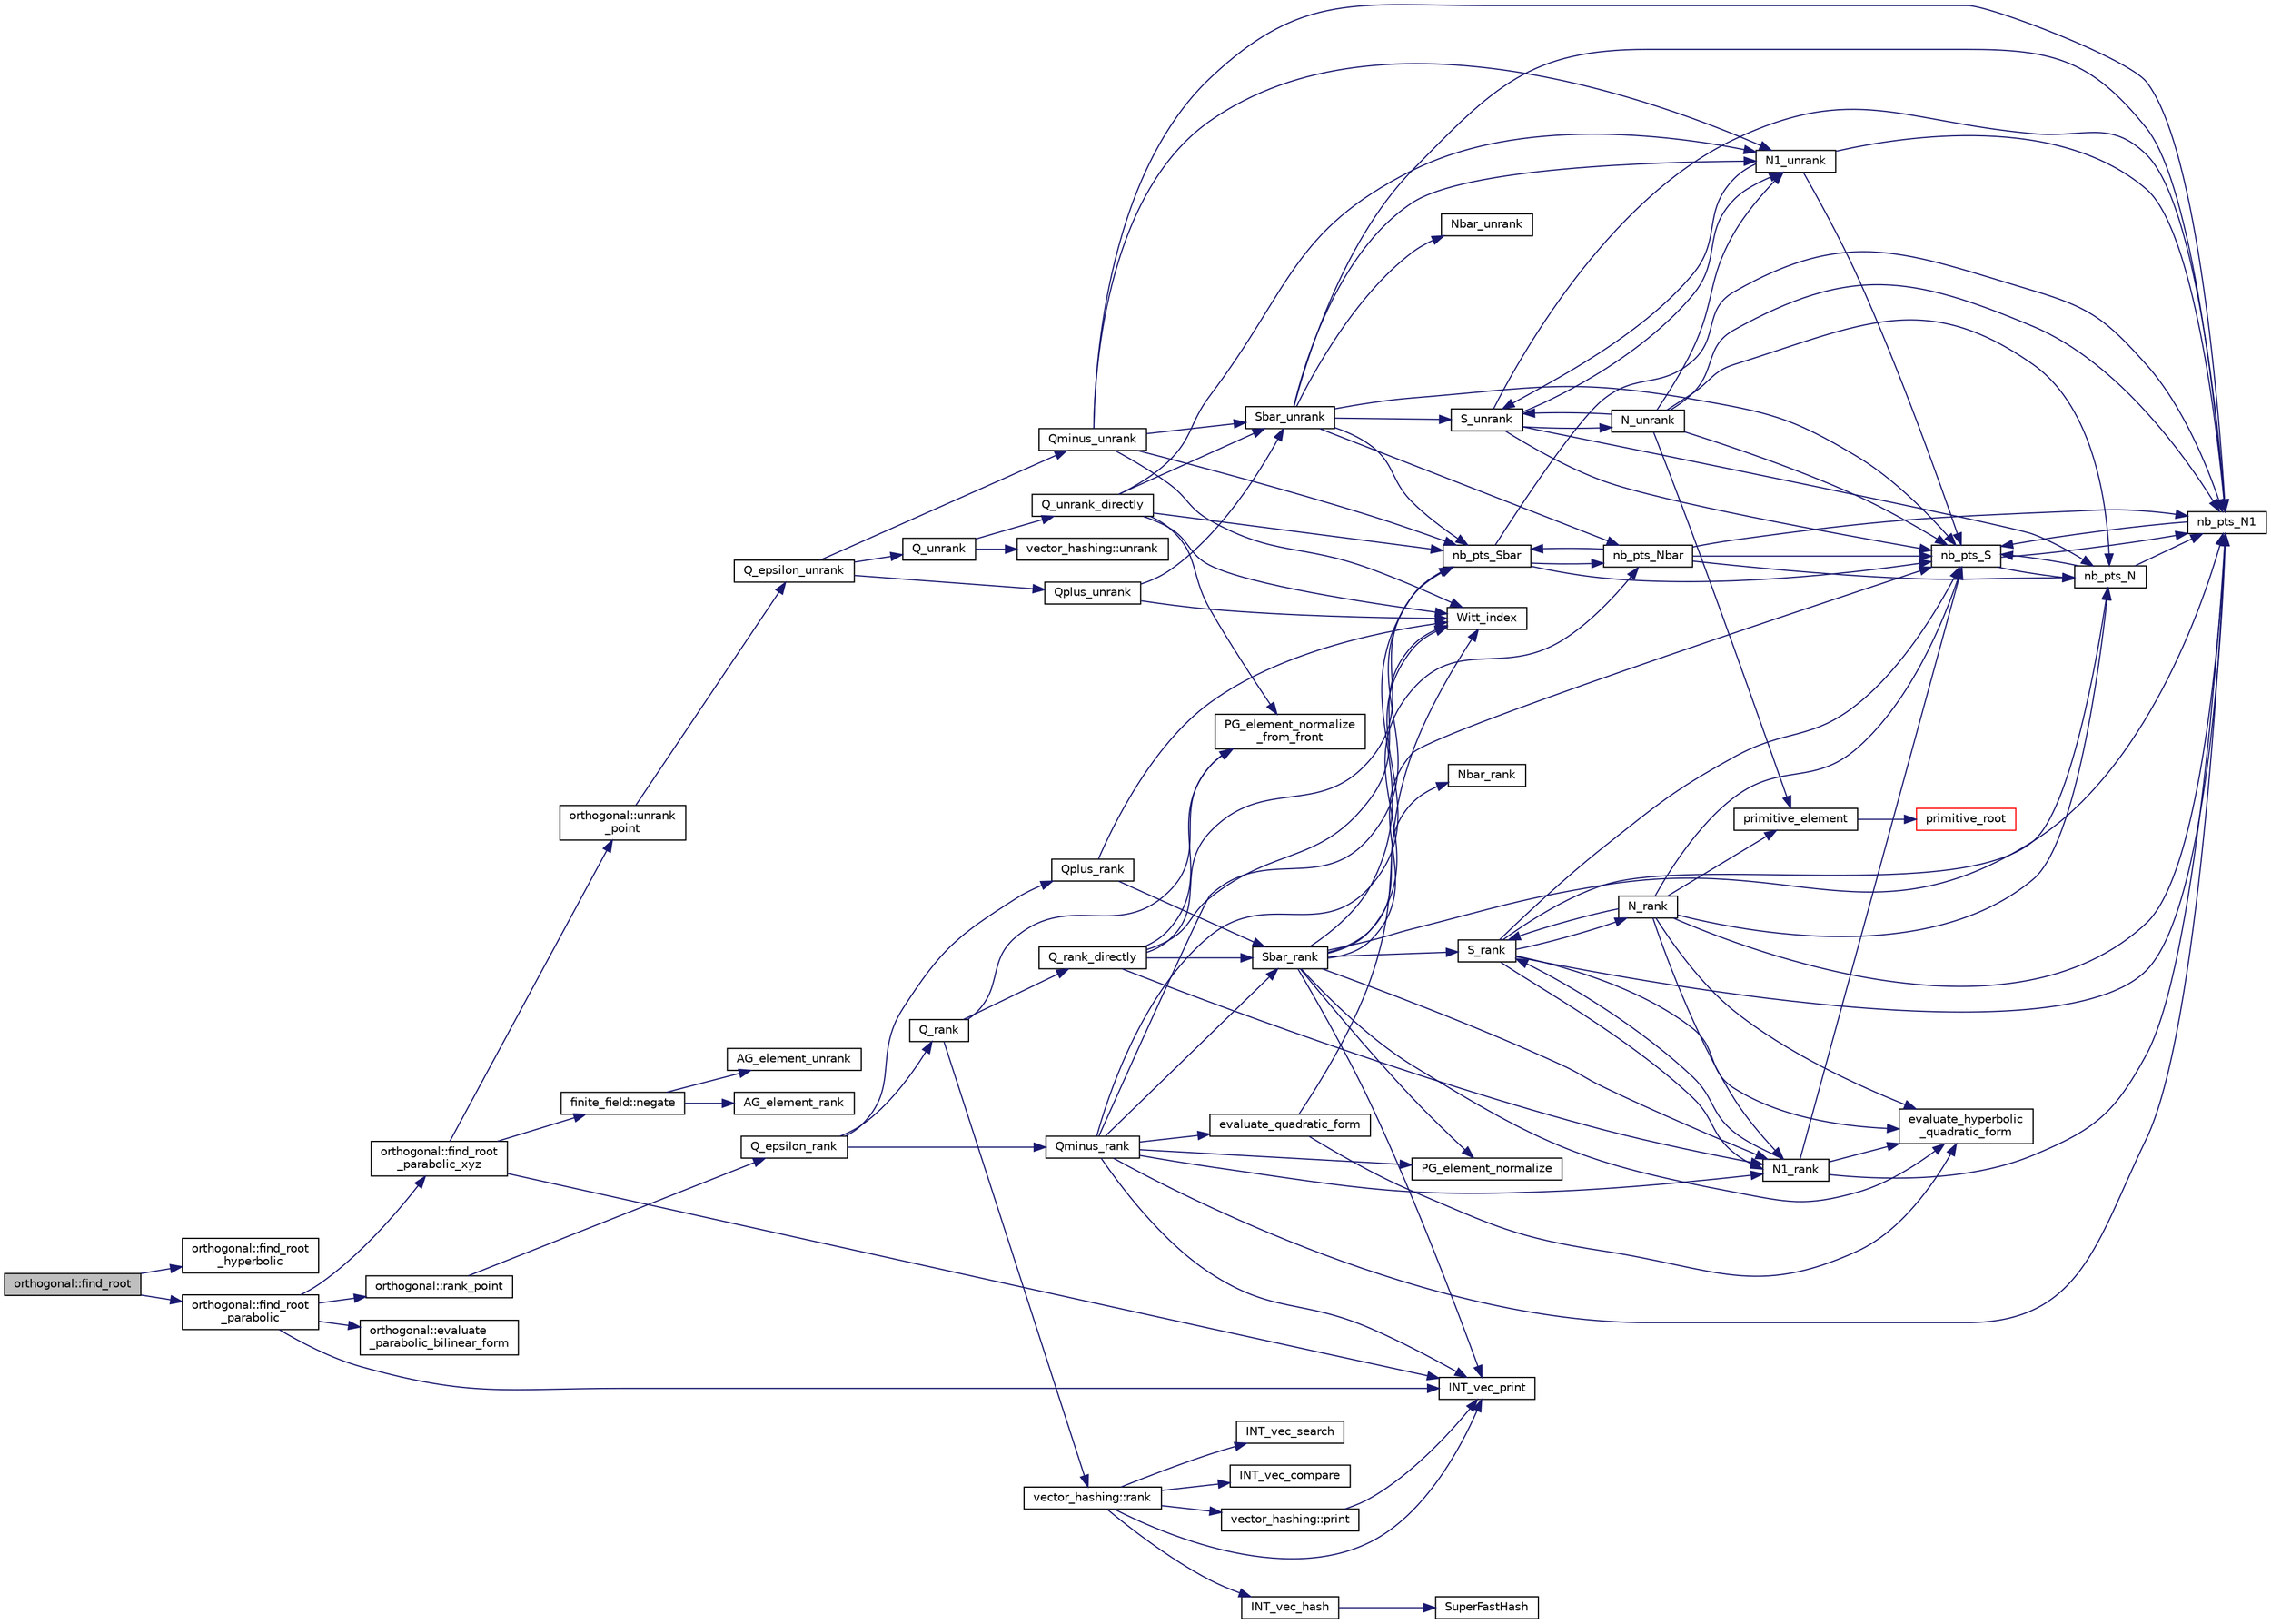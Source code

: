 digraph "orthogonal::find_root"
{
  edge [fontname="Helvetica",fontsize="10",labelfontname="Helvetica",labelfontsize="10"];
  node [fontname="Helvetica",fontsize="10",shape=record];
  rankdir="LR";
  Node4999 [label="orthogonal::find_root",height=0.2,width=0.4,color="black", fillcolor="grey75", style="filled", fontcolor="black"];
  Node4999 -> Node5000 [color="midnightblue",fontsize="10",style="solid",fontname="Helvetica"];
  Node5000 [label="orthogonal::find_root\l_hyperbolic",height=0.2,width=0.4,color="black", fillcolor="white", style="filled",URL="$d7/daa/classorthogonal.html#a4cb66d7aec283cd032a99cb9b2b9992d"];
  Node4999 -> Node5001 [color="midnightblue",fontsize="10",style="solid",fontname="Helvetica"];
  Node5001 [label="orthogonal::find_root\l_parabolic",height=0.2,width=0.4,color="black", fillcolor="white", style="filled",URL="$d7/daa/classorthogonal.html#a2e4453bb31692707f8a9e8b660b2e136"];
  Node5001 -> Node5002 [color="midnightblue",fontsize="10",style="solid",fontname="Helvetica"];
  Node5002 [label="orthogonal::find_root\l_parabolic_xyz",height=0.2,width=0.4,color="black", fillcolor="white", style="filled",URL="$d7/daa/classorthogonal.html#a17dba83065c664a7d174c4693e87493b"];
  Node5002 -> Node5003 [color="midnightblue",fontsize="10",style="solid",fontname="Helvetica"];
  Node5003 [label="orthogonal::unrank\l_point",height=0.2,width=0.4,color="black", fillcolor="white", style="filled",URL="$d7/daa/classorthogonal.html#ab655117100f7c66c19817b84ac5ac0a0"];
  Node5003 -> Node5004 [color="midnightblue",fontsize="10",style="solid",fontname="Helvetica"];
  Node5004 [label="Q_epsilon_unrank",height=0.2,width=0.4,color="black", fillcolor="white", style="filled",URL="$d4/d67/geometry_8h.html#af162c4d30d4a6528299e37551c353e7b"];
  Node5004 -> Node5005 [color="midnightblue",fontsize="10",style="solid",fontname="Helvetica"];
  Node5005 [label="Q_unrank",height=0.2,width=0.4,color="black", fillcolor="white", style="filled",URL="$db/da0/lib_2foundations_2geometry_2orthogonal__points_8_c.html#a6d02923d5b54ef796934e753e6f5b65b"];
  Node5005 -> Node5006 [color="midnightblue",fontsize="10",style="solid",fontname="Helvetica"];
  Node5006 [label="vector_hashing::unrank",height=0.2,width=0.4,color="black", fillcolor="white", style="filled",URL="$d8/daa/classvector__hashing.html#abbebd3a96a6d27a34b9b49af99e2ed3d"];
  Node5005 -> Node5007 [color="midnightblue",fontsize="10",style="solid",fontname="Helvetica"];
  Node5007 [label="Q_unrank_directly",height=0.2,width=0.4,color="black", fillcolor="white", style="filled",URL="$db/da0/lib_2foundations_2geometry_2orthogonal__points_8_c.html#a105e7e72249e78fcf0785c69099d90ce"];
  Node5007 -> Node5008 [color="midnightblue",fontsize="10",style="solid",fontname="Helvetica"];
  Node5008 [label="Witt_index",height=0.2,width=0.4,color="black", fillcolor="white", style="filled",URL="$db/da0/lib_2foundations_2geometry_2orthogonal__points_8_c.html#ab3483ecb9859a6758f82b5327da50534"];
  Node5007 -> Node5009 [color="midnightblue",fontsize="10",style="solid",fontname="Helvetica"];
  Node5009 [label="nb_pts_Sbar",height=0.2,width=0.4,color="black", fillcolor="white", style="filled",URL="$db/da0/lib_2foundations_2geometry_2orthogonal__points_8_c.html#a986dda26505c9934c771578b084f67cc"];
  Node5009 -> Node5010 [color="midnightblue",fontsize="10",style="solid",fontname="Helvetica"];
  Node5010 [label="nb_pts_S",height=0.2,width=0.4,color="black", fillcolor="white", style="filled",URL="$db/da0/lib_2foundations_2geometry_2orthogonal__points_8_c.html#a9bc3dec6e722644d182738102c3e04f3"];
  Node5010 -> Node5011 [color="midnightblue",fontsize="10",style="solid",fontname="Helvetica"];
  Node5011 [label="nb_pts_N",height=0.2,width=0.4,color="black", fillcolor="white", style="filled",URL="$db/da0/lib_2foundations_2geometry_2orthogonal__points_8_c.html#a93e16898c27b1d1c0a6405a7b0615ba6"];
  Node5011 -> Node5010 [color="midnightblue",fontsize="10",style="solid",fontname="Helvetica"];
  Node5011 -> Node5012 [color="midnightblue",fontsize="10",style="solid",fontname="Helvetica"];
  Node5012 [label="nb_pts_N1",height=0.2,width=0.4,color="black", fillcolor="white", style="filled",URL="$db/da0/lib_2foundations_2geometry_2orthogonal__points_8_c.html#ae0f2e1c76523db67b4ec9629ccc35bc6"];
  Node5012 -> Node5010 [color="midnightblue",fontsize="10",style="solid",fontname="Helvetica"];
  Node5010 -> Node5012 [color="midnightblue",fontsize="10",style="solid",fontname="Helvetica"];
  Node5009 -> Node5013 [color="midnightblue",fontsize="10",style="solid",fontname="Helvetica"];
  Node5013 [label="nb_pts_Nbar",height=0.2,width=0.4,color="black", fillcolor="white", style="filled",URL="$db/da0/lib_2foundations_2geometry_2orthogonal__points_8_c.html#a51b4684a176c6841fd3cd6c34c684c2c"];
  Node5013 -> Node5009 [color="midnightblue",fontsize="10",style="solid",fontname="Helvetica"];
  Node5013 -> Node5011 [color="midnightblue",fontsize="10",style="solid",fontname="Helvetica"];
  Node5013 -> Node5010 [color="midnightblue",fontsize="10",style="solid",fontname="Helvetica"];
  Node5013 -> Node5012 [color="midnightblue",fontsize="10",style="solid",fontname="Helvetica"];
  Node5009 -> Node5012 [color="midnightblue",fontsize="10",style="solid",fontname="Helvetica"];
  Node5007 -> Node5014 [color="midnightblue",fontsize="10",style="solid",fontname="Helvetica"];
  Node5014 [label="Sbar_unrank",height=0.2,width=0.4,color="black", fillcolor="white", style="filled",URL="$db/da0/lib_2foundations_2geometry_2orthogonal__points_8_c.html#a65d9b9ccfff12dd92f4f4e8360701c98"];
  Node5014 -> Node5009 [color="midnightblue",fontsize="10",style="solid",fontname="Helvetica"];
  Node5014 -> Node5010 [color="midnightblue",fontsize="10",style="solid",fontname="Helvetica"];
  Node5014 -> Node5015 [color="midnightblue",fontsize="10",style="solid",fontname="Helvetica"];
  Node5015 [label="S_unrank",height=0.2,width=0.4,color="black", fillcolor="white", style="filled",URL="$db/da0/lib_2foundations_2geometry_2orthogonal__points_8_c.html#a18964a35af25f1b4a85f4eaeb1543d92"];
  Node5015 -> Node5010 [color="midnightblue",fontsize="10",style="solid",fontname="Helvetica"];
  Node5015 -> Node5011 [color="midnightblue",fontsize="10",style="solid",fontname="Helvetica"];
  Node5015 -> Node5012 [color="midnightblue",fontsize="10",style="solid",fontname="Helvetica"];
  Node5015 -> Node5016 [color="midnightblue",fontsize="10",style="solid",fontname="Helvetica"];
  Node5016 [label="N_unrank",height=0.2,width=0.4,color="black", fillcolor="white", style="filled",URL="$db/da0/lib_2foundations_2geometry_2orthogonal__points_8_c.html#ab79724bd19da3bc1b383550113f9d7aa"];
  Node5016 -> Node5010 [color="midnightblue",fontsize="10",style="solid",fontname="Helvetica"];
  Node5016 -> Node5011 [color="midnightblue",fontsize="10",style="solid",fontname="Helvetica"];
  Node5016 -> Node5015 [color="midnightblue",fontsize="10",style="solid",fontname="Helvetica"];
  Node5016 -> Node5012 [color="midnightblue",fontsize="10",style="solid",fontname="Helvetica"];
  Node5016 -> Node5017 [color="midnightblue",fontsize="10",style="solid",fontname="Helvetica"];
  Node5017 [label="N1_unrank",height=0.2,width=0.4,color="black", fillcolor="white", style="filled",URL="$db/da0/lib_2foundations_2geometry_2orthogonal__points_8_c.html#aa9427e27f7f207c1baff3a34cc5d78cf"];
  Node5017 -> Node5010 [color="midnightblue",fontsize="10",style="solid",fontname="Helvetica"];
  Node5017 -> Node5012 [color="midnightblue",fontsize="10",style="solid",fontname="Helvetica"];
  Node5017 -> Node5015 [color="midnightblue",fontsize="10",style="solid",fontname="Helvetica"];
  Node5016 -> Node5018 [color="midnightblue",fontsize="10",style="solid",fontname="Helvetica"];
  Node5018 [label="primitive_element",height=0.2,width=0.4,color="black", fillcolor="white", style="filled",URL="$db/da0/lib_2foundations_2geometry_2orthogonal__points_8_c.html#a97350390ec02c8cd9f54751708e28768"];
  Node5018 -> Node5019 [color="midnightblue",fontsize="10",style="solid",fontname="Helvetica"];
  Node5019 [label="primitive_root",height=0.2,width=0.4,color="red", fillcolor="white", style="filled",URL="$de/dc5/algebra__and__number__theory_8h.html#a0b6f7619d12ff2c4e60b852b820b0972"];
  Node5015 -> Node5017 [color="midnightblue",fontsize="10",style="solid",fontname="Helvetica"];
  Node5014 -> Node5013 [color="midnightblue",fontsize="10",style="solid",fontname="Helvetica"];
  Node5014 -> Node5012 [color="midnightblue",fontsize="10",style="solid",fontname="Helvetica"];
  Node5014 -> Node5021 [color="midnightblue",fontsize="10",style="solid",fontname="Helvetica"];
  Node5021 [label="Nbar_unrank",height=0.2,width=0.4,color="black", fillcolor="white", style="filled",URL="$db/da0/lib_2foundations_2geometry_2orthogonal__points_8_c.html#ad641d8fb061c898a2c18266e263fb278"];
  Node5014 -> Node5017 [color="midnightblue",fontsize="10",style="solid",fontname="Helvetica"];
  Node5007 -> Node5022 [color="midnightblue",fontsize="10",style="solid",fontname="Helvetica"];
  Node5022 [label="PG_element_normalize\l_from_front",height=0.2,width=0.4,color="black", fillcolor="white", style="filled",URL="$d4/d67/geometry_8h.html#af675caf5f9975573455c8d93cb56bf95"];
  Node5007 -> Node5017 [color="midnightblue",fontsize="10",style="solid",fontname="Helvetica"];
  Node5004 -> Node5023 [color="midnightblue",fontsize="10",style="solid",fontname="Helvetica"];
  Node5023 [label="Qplus_unrank",height=0.2,width=0.4,color="black", fillcolor="white", style="filled",URL="$db/da0/lib_2foundations_2geometry_2orthogonal__points_8_c.html#ad50512edd586919700e033744b4a03c8"];
  Node5023 -> Node5008 [color="midnightblue",fontsize="10",style="solid",fontname="Helvetica"];
  Node5023 -> Node5014 [color="midnightblue",fontsize="10",style="solid",fontname="Helvetica"];
  Node5004 -> Node5024 [color="midnightblue",fontsize="10",style="solid",fontname="Helvetica"];
  Node5024 [label="Qminus_unrank",height=0.2,width=0.4,color="black", fillcolor="white", style="filled",URL="$db/da0/lib_2foundations_2geometry_2orthogonal__points_8_c.html#ac2dd18f435ab479095b836a483c12c7d"];
  Node5024 -> Node5008 [color="midnightblue",fontsize="10",style="solid",fontname="Helvetica"];
  Node5024 -> Node5009 [color="midnightblue",fontsize="10",style="solid",fontname="Helvetica"];
  Node5024 -> Node5014 [color="midnightblue",fontsize="10",style="solid",fontname="Helvetica"];
  Node5024 -> Node5012 [color="midnightblue",fontsize="10",style="solid",fontname="Helvetica"];
  Node5024 -> Node5017 [color="midnightblue",fontsize="10",style="solid",fontname="Helvetica"];
  Node5002 -> Node5025 [color="midnightblue",fontsize="10",style="solid",fontname="Helvetica"];
  Node5025 [label="INT_vec_print",height=0.2,width=0.4,color="black", fillcolor="white", style="filled",URL="$df/dbf/sajeeb_8_c.html#a79a5901af0b47dd0d694109543c027fe"];
  Node5002 -> Node5026 [color="midnightblue",fontsize="10",style="solid",fontname="Helvetica"];
  Node5026 [label="finite_field::negate",height=0.2,width=0.4,color="black", fillcolor="white", style="filled",URL="$df/d5a/classfinite__field.html#aa9d798298f25d4a9262b5bc5f1733e31"];
  Node5026 -> Node5027 [color="midnightblue",fontsize="10",style="solid",fontname="Helvetica"];
  Node5027 [label="AG_element_unrank",height=0.2,width=0.4,color="black", fillcolor="white", style="filled",URL="$d4/d67/geometry_8h.html#a4a33b86c87b2879b97cfa1327abe2885"];
  Node5026 -> Node5028 [color="midnightblue",fontsize="10",style="solid",fontname="Helvetica"];
  Node5028 [label="AG_element_rank",height=0.2,width=0.4,color="black", fillcolor="white", style="filled",URL="$d4/d67/geometry_8h.html#ab2ac908d07dd8038fd996e26bdc75c17"];
  Node5001 -> Node5025 [color="midnightblue",fontsize="10",style="solid",fontname="Helvetica"];
  Node5001 -> Node5029 [color="midnightblue",fontsize="10",style="solid",fontname="Helvetica"];
  Node5029 [label="orthogonal::evaluate\l_parabolic_bilinear_form",height=0.2,width=0.4,color="black", fillcolor="white", style="filled",URL="$d7/daa/classorthogonal.html#a8ee79da4c853cd384a0028cbebbbe0ee"];
  Node5001 -> Node5030 [color="midnightblue",fontsize="10",style="solid",fontname="Helvetica"];
  Node5030 [label="orthogonal::rank_point",height=0.2,width=0.4,color="black", fillcolor="white", style="filled",URL="$d7/daa/classorthogonal.html#adb4f1528590a804b3c011a68c9ebf655"];
  Node5030 -> Node5031 [color="midnightblue",fontsize="10",style="solid",fontname="Helvetica"];
  Node5031 [label="Q_epsilon_rank",height=0.2,width=0.4,color="black", fillcolor="white", style="filled",URL="$d4/d67/geometry_8h.html#a0949e1151174e2988aa697cb31942e97"];
  Node5031 -> Node5032 [color="midnightblue",fontsize="10",style="solid",fontname="Helvetica"];
  Node5032 [label="Q_rank",height=0.2,width=0.4,color="black", fillcolor="white", style="filled",URL="$db/da0/lib_2foundations_2geometry_2orthogonal__points_8_c.html#ad2671f4db3224df1e22494b9d946375e"];
  Node5032 -> Node5022 [color="midnightblue",fontsize="10",style="solid",fontname="Helvetica"];
  Node5032 -> Node5033 [color="midnightblue",fontsize="10",style="solid",fontname="Helvetica"];
  Node5033 [label="vector_hashing::rank",height=0.2,width=0.4,color="black", fillcolor="white", style="filled",URL="$d8/daa/classvector__hashing.html#a4879796cc2ade5fcef891747909ec710"];
  Node5033 -> Node5034 [color="midnightblue",fontsize="10",style="solid",fontname="Helvetica"];
  Node5034 [label="INT_vec_hash",height=0.2,width=0.4,color="black", fillcolor="white", style="filled",URL="$d5/db4/io__and__os_8h.html#a2c14b1034b07b03b4df943066edeb99f"];
  Node5034 -> Node5035 [color="midnightblue",fontsize="10",style="solid",fontname="Helvetica"];
  Node5035 [label="SuperFastHash",height=0.2,width=0.4,color="black", fillcolor="white", style="filled",URL="$d5/de2/foundations_2data__structures_2data__structures_8h.html#a11d69a8cb5ac90dfb13d2e25df8eb1ce"];
  Node5033 -> Node5036 [color="midnightblue",fontsize="10",style="solid",fontname="Helvetica"];
  Node5036 [label="INT_vec_search",height=0.2,width=0.4,color="black", fillcolor="white", style="filled",URL="$d5/de2/foundations_2data__structures_2data__structures_8h.html#ad103ef2316a1f671bdb68fd9cd9ba945"];
  Node5033 -> Node5037 [color="midnightblue",fontsize="10",style="solid",fontname="Helvetica"];
  Node5037 [label="INT_vec_compare",height=0.2,width=0.4,color="black", fillcolor="white", style="filled",URL="$d5/de2/foundations_2data__structures_2data__structures_8h.html#ac1a17fca23fb4a338aef8547a4c2fded"];
  Node5033 -> Node5025 [color="midnightblue",fontsize="10",style="solid",fontname="Helvetica"];
  Node5033 -> Node5038 [color="midnightblue",fontsize="10",style="solid",fontname="Helvetica"];
  Node5038 [label="vector_hashing::print",height=0.2,width=0.4,color="black", fillcolor="white", style="filled",URL="$d8/daa/classvector__hashing.html#a4954caab83535e063633dd5d27a564c5"];
  Node5038 -> Node5025 [color="midnightblue",fontsize="10",style="solid",fontname="Helvetica"];
  Node5032 -> Node5039 [color="midnightblue",fontsize="10",style="solid",fontname="Helvetica"];
  Node5039 [label="Q_rank_directly",height=0.2,width=0.4,color="black", fillcolor="white", style="filled",URL="$db/da0/lib_2foundations_2geometry_2orthogonal__points_8_c.html#a5f856abfc1a984dc77a7e21a239ab88e"];
  Node5039 -> Node5008 [color="midnightblue",fontsize="10",style="solid",fontname="Helvetica"];
  Node5039 -> Node5009 [color="midnightblue",fontsize="10",style="solid",fontname="Helvetica"];
  Node5039 -> Node5040 [color="midnightblue",fontsize="10",style="solid",fontname="Helvetica"];
  Node5040 [label="Sbar_rank",height=0.2,width=0.4,color="black", fillcolor="white", style="filled",URL="$db/da0/lib_2foundations_2geometry_2orthogonal__points_8_c.html#a9f987613e1f3dd623ce4032443a5a4a3"];
  Node5040 -> Node5041 [color="midnightblue",fontsize="10",style="solid",fontname="Helvetica"];
  Node5041 [label="PG_element_normalize",height=0.2,width=0.4,color="black", fillcolor="white", style="filled",URL="$d4/d67/geometry_8h.html#a5a4c3c1158bad6bab0d786c616bd0996"];
  Node5040 -> Node5025 [color="midnightblue",fontsize="10",style="solid",fontname="Helvetica"];
  Node5040 -> Node5009 [color="midnightblue",fontsize="10",style="solid",fontname="Helvetica"];
  Node5040 -> Node5010 [color="midnightblue",fontsize="10",style="solid",fontname="Helvetica"];
  Node5040 -> Node5042 [color="midnightblue",fontsize="10",style="solid",fontname="Helvetica"];
  Node5042 [label="S_rank",height=0.2,width=0.4,color="black", fillcolor="white", style="filled",URL="$db/da0/lib_2foundations_2geometry_2orthogonal__points_8_c.html#a3a31f4ab7622dfd1d56e995cee509faa"];
  Node5042 -> Node5010 [color="midnightblue",fontsize="10",style="solid",fontname="Helvetica"];
  Node5042 -> Node5011 [color="midnightblue",fontsize="10",style="solid",fontname="Helvetica"];
  Node5042 -> Node5012 [color="midnightblue",fontsize="10",style="solid",fontname="Helvetica"];
  Node5042 -> Node5043 [color="midnightblue",fontsize="10",style="solid",fontname="Helvetica"];
  Node5043 [label="N_rank",height=0.2,width=0.4,color="black", fillcolor="white", style="filled",URL="$db/da0/lib_2foundations_2geometry_2orthogonal__points_8_c.html#a750a27350273e325e879377a9ee17bbb"];
  Node5043 -> Node5010 [color="midnightblue",fontsize="10",style="solid",fontname="Helvetica"];
  Node5043 -> Node5011 [color="midnightblue",fontsize="10",style="solid",fontname="Helvetica"];
  Node5043 -> Node5042 [color="midnightblue",fontsize="10",style="solid",fontname="Helvetica"];
  Node5043 -> Node5044 [color="midnightblue",fontsize="10",style="solid",fontname="Helvetica"];
  Node5044 [label="evaluate_hyperbolic\l_quadratic_form",height=0.2,width=0.4,color="black", fillcolor="white", style="filled",URL="$db/da0/lib_2foundations_2geometry_2orthogonal__points_8_c.html#a5f2c422dc24d5720e7a1b36a794ba65a"];
  Node5043 -> Node5012 [color="midnightblue",fontsize="10",style="solid",fontname="Helvetica"];
  Node5043 -> Node5018 [color="midnightblue",fontsize="10",style="solid",fontname="Helvetica"];
  Node5043 -> Node5045 [color="midnightblue",fontsize="10",style="solid",fontname="Helvetica"];
  Node5045 [label="N1_rank",height=0.2,width=0.4,color="black", fillcolor="white", style="filled",URL="$db/da0/lib_2foundations_2geometry_2orthogonal__points_8_c.html#aeb5e4527dd73fce52439f30400b9946a"];
  Node5045 -> Node5010 [color="midnightblue",fontsize="10",style="solid",fontname="Helvetica"];
  Node5045 -> Node5012 [color="midnightblue",fontsize="10",style="solid",fontname="Helvetica"];
  Node5045 -> Node5042 [color="midnightblue",fontsize="10",style="solid",fontname="Helvetica"];
  Node5045 -> Node5044 [color="midnightblue",fontsize="10",style="solid",fontname="Helvetica"];
  Node5042 -> Node5044 [color="midnightblue",fontsize="10",style="solid",fontname="Helvetica"];
  Node5042 -> Node5045 [color="midnightblue",fontsize="10",style="solid",fontname="Helvetica"];
  Node5040 -> Node5013 [color="midnightblue",fontsize="10",style="solid",fontname="Helvetica"];
  Node5040 -> Node5012 [color="midnightblue",fontsize="10",style="solid",fontname="Helvetica"];
  Node5040 -> Node5046 [color="midnightblue",fontsize="10",style="solid",fontname="Helvetica"];
  Node5046 [label="Nbar_rank",height=0.2,width=0.4,color="black", fillcolor="white", style="filled",URL="$db/da0/lib_2foundations_2geometry_2orthogonal__points_8_c.html#ab1a27ed33557b959a5f02d2a4b81857a"];
  Node5040 -> Node5044 [color="midnightblue",fontsize="10",style="solid",fontname="Helvetica"];
  Node5040 -> Node5045 [color="midnightblue",fontsize="10",style="solid",fontname="Helvetica"];
  Node5039 -> Node5022 [color="midnightblue",fontsize="10",style="solid",fontname="Helvetica"];
  Node5039 -> Node5045 [color="midnightblue",fontsize="10",style="solid",fontname="Helvetica"];
  Node5031 -> Node5047 [color="midnightblue",fontsize="10",style="solid",fontname="Helvetica"];
  Node5047 [label="Qplus_rank",height=0.2,width=0.4,color="black", fillcolor="white", style="filled",URL="$db/da0/lib_2foundations_2geometry_2orthogonal__points_8_c.html#aaa1be357d007a845ce2866169d63afb7"];
  Node5047 -> Node5008 [color="midnightblue",fontsize="10",style="solid",fontname="Helvetica"];
  Node5047 -> Node5040 [color="midnightblue",fontsize="10",style="solid",fontname="Helvetica"];
  Node5031 -> Node5048 [color="midnightblue",fontsize="10",style="solid",fontname="Helvetica"];
  Node5048 [label="Qminus_rank",height=0.2,width=0.4,color="black", fillcolor="white", style="filled",URL="$db/da0/lib_2foundations_2geometry_2orthogonal__points_8_c.html#aec3e3dad3c2c12fa081edab0af2cb91a"];
  Node5048 -> Node5008 [color="midnightblue",fontsize="10",style="solid",fontname="Helvetica"];
  Node5048 -> Node5049 [color="midnightblue",fontsize="10",style="solid",fontname="Helvetica"];
  Node5049 [label="evaluate_quadratic_form",height=0.2,width=0.4,color="black", fillcolor="white", style="filled",URL="$db/da0/lib_2foundations_2geometry_2orthogonal__points_8_c.html#a4faa3ca9079fe60d4ad421506491ed6a"];
  Node5049 -> Node5008 [color="midnightblue",fontsize="10",style="solid",fontname="Helvetica"];
  Node5049 -> Node5044 [color="midnightblue",fontsize="10",style="solid",fontname="Helvetica"];
  Node5048 -> Node5025 [color="midnightblue",fontsize="10",style="solid",fontname="Helvetica"];
  Node5048 -> Node5041 [color="midnightblue",fontsize="10",style="solid",fontname="Helvetica"];
  Node5048 -> Node5040 [color="midnightblue",fontsize="10",style="solid",fontname="Helvetica"];
  Node5048 -> Node5009 [color="midnightblue",fontsize="10",style="solid",fontname="Helvetica"];
  Node5048 -> Node5012 [color="midnightblue",fontsize="10",style="solid",fontname="Helvetica"];
  Node5048 -> Node5045 [color="midnightblue",fontsize="10",style="solid",fontname="Helvetica"];
}
